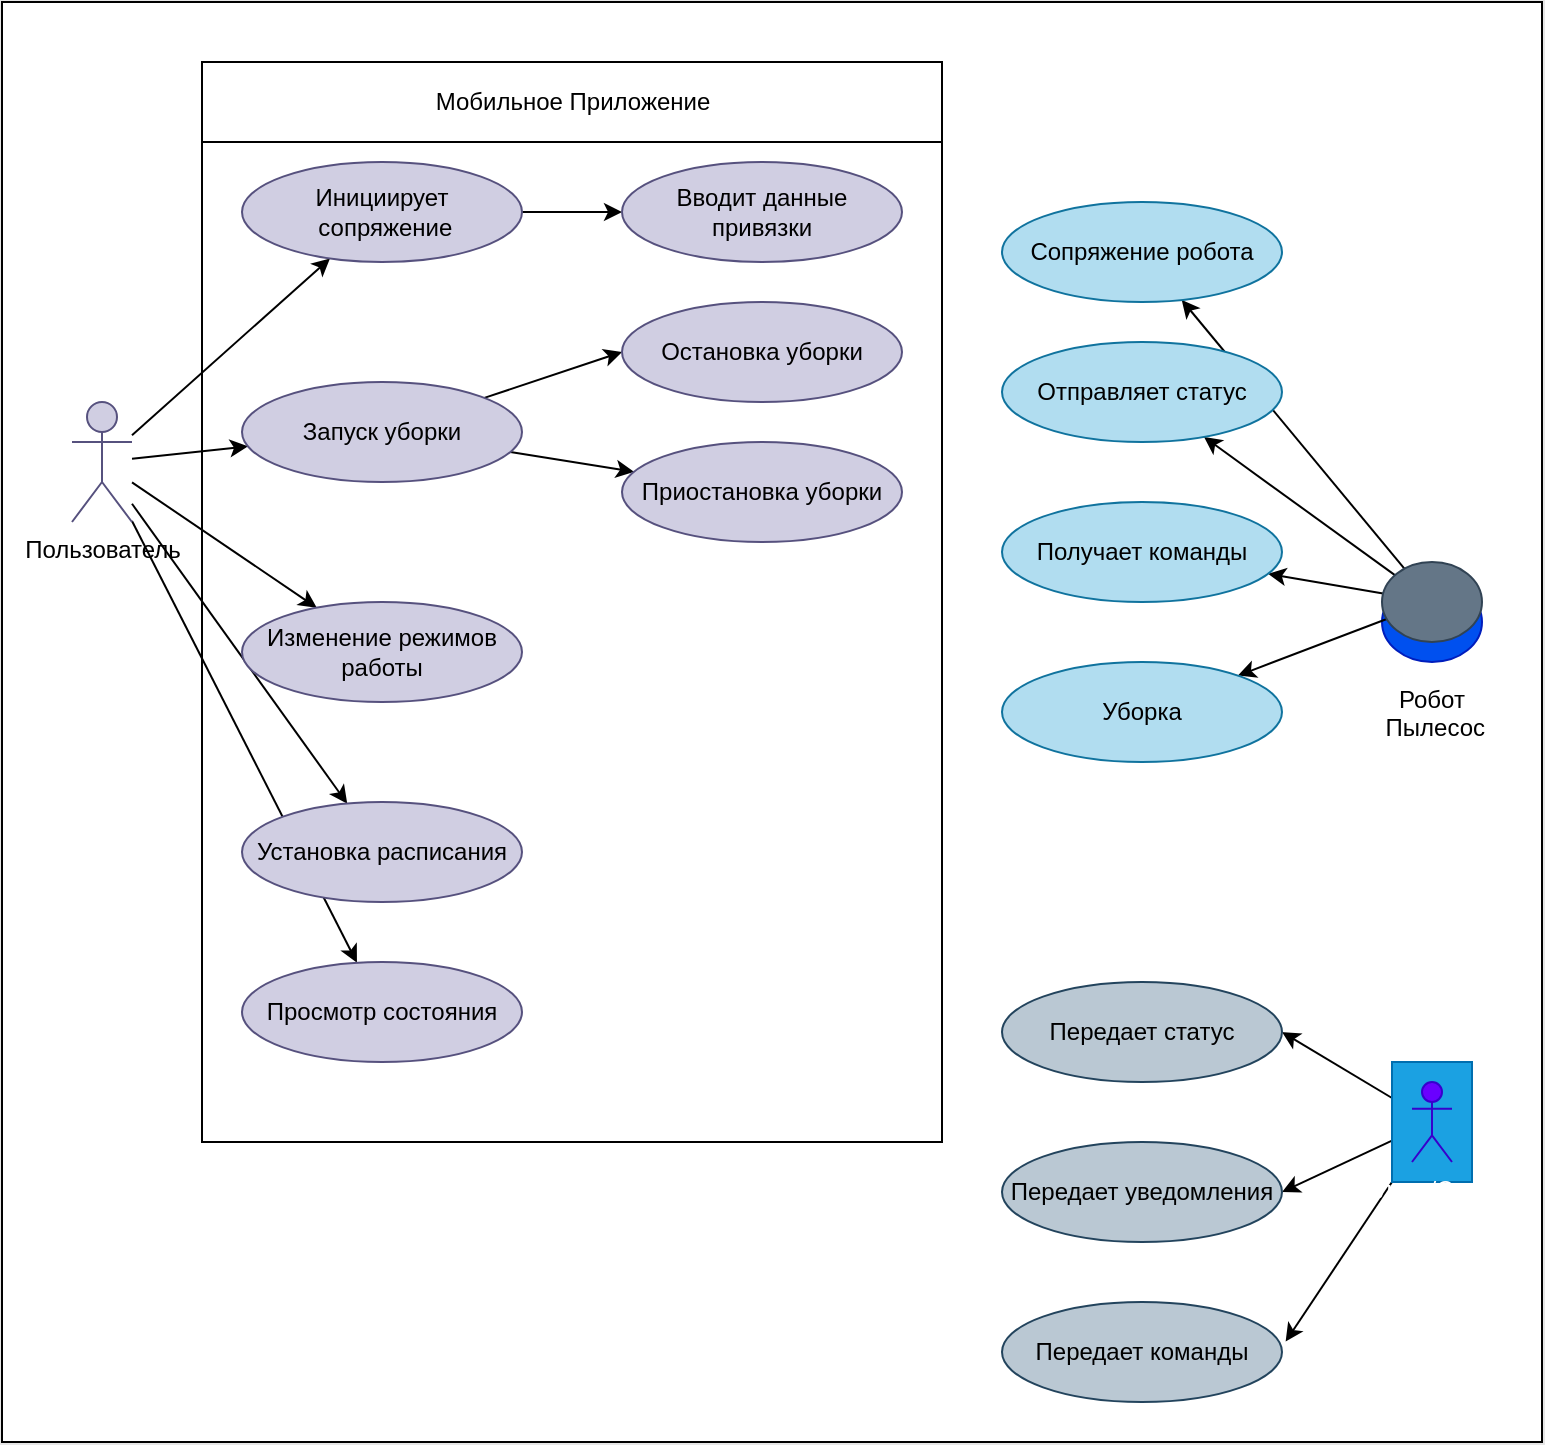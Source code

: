 <mxfile scale="1" border="10">
    <diagram id="AFe7lzAr3rjavu5SxylW" name="Страница 1">
        <mxGraphModel dx="840" dy="726" grid="1" gridSize="10" guides="1" tooltips="1" connect="1" arrows="1" fold="1" page="1" pageScale="1" pageWidth="827" pageHeight="1169" background="#E6E6E6" math="0" shadow="0">
            <root>
                <mxCell id="0"/>
                <mxCell id="1" parent="0"/>
                <mxCell id="48" value="" style="html=1;" vertex="1" parent="1">
                    <mxGeometry x="40" y="260" width="770" height="720" as="geometry"/>
                </mxCell>
                <mxCell id="46" value="" style="html=1;" vertex="1" parent="1">
                    <mxGeometry x="140" y="290" width="370" height="540" as="geometry"/>
                </mxCell>
                <mxCell id="15" style="edgeStyle=none;html=1;" edge="1" parent="1" source="2" target="6">
                    <mxGeometry relative="1" as="geometry"/>
                </mxCell>
                <mxCell id="18" style="edgeStyle=none;html=1;" edge="1" parent="1" source="2" target="9">
                    <mxGeometry relative="1" as="geometry"/>
                </mxCell>
                <mxCell id="19" style="edgeStyle=none;html=1;" edge="1" parent="1" source="2" target="12">
                    <mxGeometry relative="1" as="geometry"/>
                </mxCell>
                <mxCell id="21" style="edgeStyle=none;html=1;" edge="1" parent="1" source="2" target="20">
                    <mxGeometry relative="1" as="geometry"/>
                </mxCell>
                <mxCell id="38" style="edgeStyle=none;html=1;" edge="1" parent="1" source="2" target="37">
                    <mxGeometry relative="1" as="geometry"/>
                </mxCell>
                <mxCell id="2" value="Пользователь" style="shape=umlActor;verticalLabelPosition=bottom;verticalAlign=top;html=1;fillColor=#d0cee2;strokeColor=#56517e;" vertex="1" parent="1">
                    <mxGeometry x="75" y="460" width="30" height="60" as="geometry"/>
                </mxCell>
                <mxCell id="3" value="" style="ellipse;whiteSpace=wrap;html=1;fillColor=#0050ef;fontColor=#ffffff;strokeColor=#001DBC;" vertex="1" parent="1">
                    <mxGeometry x="730" y="550" width="50" height="40" as="geometry"/>
                </mxCell>
                <mxCell id="25" style="edgeStyle=none;html=1;" edge="1" parent="1" source="4" target="24">
                    <mxGeometry relative="1" as="geometry"/>
                </mxCell>
                <mxCell id="26" style="edgeStyle=none;html=1;" edge="1" parent="1" source="4" target="23">
                    <mxGeometry relative="1" as="geometry"/>
                </mxCell>
                <mxCell id="27" style="edgeStyle=none;html=1;" edge="1" parent="1" source="4" target="22">
                    <mxGeometry relative="1" as="geometry"/>
                </mxCell>
                <mxCell id="29" style="edgeStyle=none;html=1;" edge="1" parent="1" source="4" target="28">
                    <mxGeometry relative="1" as="geometry"/>
                </mxCell>
                <mxCell id="4" value="" style="ellipse;whiteSpace=wrap;html=1;fillColor=#647687;fontColor=#ffffff;strokeColor=#314354;" vertex="1" parent="1">
                    <mxGeometry x="730" y="540" width="50" height="40" as="geometry"/>
                </mxCell>
                <mxCell id="5" value="Робот&#10; Пылесос" style="text;align=center;fontStyle=0;verticalAlign=middle;spacingLeft=3;spacingRight=3;strokeColor=none;rotatable=0;points=[[0,0.5],[1,0.5]];portConstraint=eastwest;" vertex="1" parent="1">
                    <mxGeometry x="715" y="602" width="80" height="26" as="geometry"/>
                </mxCell>
                <mxCell id="14" style="edgeStyle=none;html=1;" edge="1" parent="1" source="6" target="7">
                    <mxGeometry relative="1" as="geometry"/>
                </mxCell>
                <mxCell id="6" value="Инициирует&lt;br&gt;&amp;nbsp;сопряжение" style="ellipse;whiteSpace=wrap;html=1;fillColor=#d0cee2;strokeColor=#56517e;" vertex="1" parent="1">
                    <mxGeometry x="160" y="340" width="140" height="50" as="geometry"/>
                </mxCell>
                <mxCell id="7" value="Вводит данные привязки" style="ellipse;whiteSpace=wrap;html=1;fillColor=#d0cee2;strokeColor=#56517e;" vertex="1" parent="1">
                    <mxGeometry x="350" y="340" width="140" height="50" as="geometry"/>
                </mxCell>
                <mxCell id="16" style="edgeStyle=none;html=1;entryX=0;entryY=0.5;entryDx=0;entryDy=0;" edge="1" parent="1" source="9" target="10">
                    <mxGeometry relative="1" as="geometry"/>
                </mxCell>
                <mxCell id="17" style="edgeStyle=none;html=1;" edge="1" parent="1" source="9" target="11">
                    <mxGeometry relative="1" as="geometry"/>
                </mxCell>
                <mxCell id="9" value="Запуск уборки" style="ellipse;whiteSpace=wrap;html=1;fillColor=#d0cee2;strokeColor=#56517e;" vertex="1" parent="1">
                    <mxGeometry x="160" y="450" width="140" height="50" as="geometry"/>
                </mxCell>
                <mxCell id="10" value="Остановка уборки" style="ellipse;whiteSpace=wrap;html=1;fillColor=#d0cee2;strokeColor=#56517e;" vertex="1" parent="1">
                    <mxGeometry x="350" y="410" width="140" height="50" as="geometry"/>
                </mxCell>
                <mxCell id="11" value="Приостановка уборки" style="ellipse;whiteSpace=wrap;html=1;fillColor=#d0cee2;strokeColor=#56517e;" vertex="1" parent="1">
                    <mxGeometry x="350" y="480" width="140" height="50" as="geometry"/>
                </mxCell>
                <mxCell id="12" value="Изменение режимов работы" style="ellipse;whiteSpace=wrap;html=1;fillColor=#d0cee2;strokeColor=#56517e;" vertex="1" parent="1">
                    <mxGeometry x="160" y="560" width="140" height="50" as="geometry"/>
                </mxCell>
                <mxCell id="20" value="Установка расписания" style="ellipse;whiteSpace=wrap;html=1;fillColor=#d0cee2;strokeColor=#56517e;" vertex="1" parent="1">
                    <mxGeometry x="160" y="660" width="140" height="50" as="geometry"/>
                </mxCell>
                <mxCell id="22" value="Сопряжение робота" style="ellipse;whiteSpace=wrap;html=1;fillColor=#b1ddf0;strokeColor=#10739e;" vertex="1" parent="1">
                    <mxGeometry x="540" y="360" width="140" height="50" as="geometry"/>
                </mxCell>
                <mxCell id="23" value="Отправляет статус" style="ellipse;whiteSpace=wrap;html=1;fillColor=#b1ddf0;strokeColor=#10739e;" vertex="1" parent="1">
                    <mxGeometry x="540" y="430" width="140" height="50" as="geometry"/>
                </mxCell>
                <mxCell id="24" value="Получает команды" style="ellipse;whiteSpace=wrap;html=1;fillColor=#b1ddf0;strokeColor=#10739e;" vertex="1" parent="1">
                    <mxGeometry x="540" y="510" width="140" height="50" as="geometry"/>
                </mxCell>
                <mxCell id="28" value="Уборка" style="ellipse;whiteSpace=wrap;html=1;fillColor=#b1ddf0;strokeColor=#10739e;" vertex="1" parent="1">
                    <mxGeometry x="540" y="590" width="140" height="50" as="geometry"/>
                </mxCell>
                <mxCell id="35" style="edgeStyle=none;html=1;entryX=1;entryY=0.5;entryDx=0;entryDy=0;" edge="1" parent="1" source="31" target="33">
                    <mxGeometry relative="1" as="geometry"/>
                </mxCell>
                <mxCell id="44" style="edgeStyle=none;html=1;entryX=1;entryY=0.5;entryDx=0;entryDy=0;" edge="1" parent="1" source="31" target="34">
                    <mxGeometry relative="1" as="geometry"/>
                </mxCell>
                <mxCell id="45" style="edgeStyle=none;html=1;entryX=1.013;entryY=0.396;entryDx=0;entryDy=0;entryPerimeter=0;" edge="1" parent="1" source="31" target="42">
                    <mxGeometry relative="1" as="geometry"/>
                </mxCell>
                <mxCell id="31" value="&lt;p style=&quot;margin:0px;margin-top:4px;text-align:center;&quot;&gt;&lt;/p&gt;&lt;div style=&quot;height:2px;&quot;&gt;&lt;/div&gt;" style="verticalAlign=top;align=left;overflow=fill;fontSize=12;fontFamily=Helvetica;html=1;fillColor=#1ba1e2;fontColor=#ffffff;strokeColor=#006EAF;" vertex="1" parent="1">
                    <mxGeometry x="735" y="790" width="40" height="60" as="geometry"/>
                </mxCell>
                <mxCell id="32" value="Облако/Сервер" style="shape=umlActor;verticalLabelPosition=bottom;verticalAlign=top;html=1;fillColor=#6a00ff;fontColor=#ffffff;strokeColor=#3700CC;" vertex="1" parent="1">
                    <mxGeometry x="745" y="800" width="20" height="40" as="geometry"/>
                </mxCell>
                <mxCell id="33" value="Передает статус" style="ellipse;whiteSpace=wrap;html=1;fillColor=#bac8d3;strokeColor=#23445d;" vertex="1" parent="1">
                    <mxGeometry x="540" y="750" width="140" height="50" as="geometry"/>
                </mxCell>
                <mxCell id="34" value="Передает уведомления" style="ellipse;whiteSpace=wrap;html=1;fillColor=#bac8d3;strokeColor=#23445d;" vertex="1" parent="1">
                    <mxGeometry x="540" y="830" width="140" height="50" as="geometry"/>
                </mxCell>
                <mxCell id="37" value="Просмотр состояния" style="ellipse;whiteSpace=wrap;html=1;fillColor=#d0cee2;strokeColor=#56517e;" vertex="1" parent="1">
                    <mxGeometry x="160" y="740" width="140" height="50" as="geometry"/>
                </mxCell>
                <mxCell id="42" value="Передает команды" style="ellipse;whiteSpace=wrap;html=1;fillColor=#bac8d3;strokeColor=#23445d;" vertex="1" parent="1">
                    <mxGeometry x="540" y="910" width="140" height="50" as="geometry"/>
                </mxCell>
                <mxCell id="47" value="Мобильное Приложение" style="html=1;" vertex="1" parent="1">
                    <mxGeometry x="140" y="290" width="370" height="40" as="geometry"/>
                </mxCell>
            </root>
        </mxGraphModel>
    </diagram>
</mxfile>